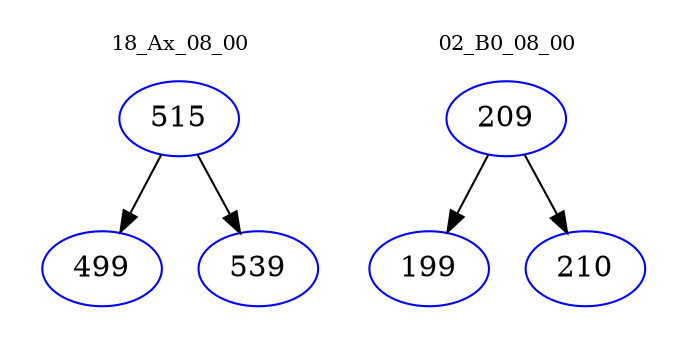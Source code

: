 digraph{
subgraph cluster_0 {
color = white
label = "18_Ax_08_00";
fontsize=10;
T0_515 [label="515", color="blue"]
T0_515 -> T0_499 [color="black"]
T0_499 [label="499", color="blue"]
T0_515 -> T0_539 [color="black"]
T0_539 [label="539", color="blue"]
}
subgraph cluster_1 {
color = white
label = "02_B0_08_00";
fontsize=10;
T1_209 [label="209", color="blue"]
T1_209 -> T1_199 [color="black"]
T1_199 [label="199", color="blue"]
T1_209 -> T1_210 [color="black"]
T1_210 [label="210", color="blue"]
}
}

